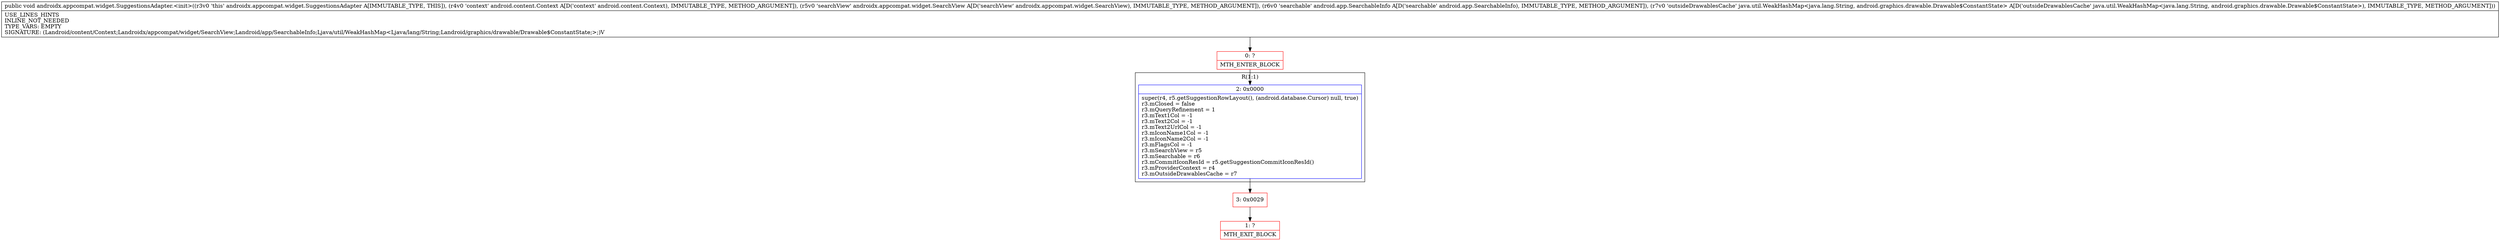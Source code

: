 digraph "CFG forandroidx.appcompat.widget.SuggestionsAdapter.\<init\>(Landroid\/content\/Context;Landroidx\/appcompat\/widget\/SearchView;Landroid\/app\/SearchableInfo;Ljava\/util\/WeakHashMap;)V" {
subgraph cluster_Region_959399262 {
label = "R(1:1)";
node [shape=record,color=blue];
Node_2 [shape=record,label="{2\:\ 0x0000|super(r4, r5.getSuggestionRowLayout(), (android.database.Cursor) null, true)\lr3.mClosed = false\lr3.mQueryRefinement = 1\lr3.mText1Col = \-1\lr3.mText2Col = \-1\lr3.mText2UrlCol = \-1\lr3.mIconName1Col = \-1\lr3.mIconName2Col = \-1\lr3.mFlagsCol = \-1\lr3.mSearchView = r5\lr3.mSearchable = r6\lr3.mCommitIconResId = r5.getSuggestionCommitIconResId()\lr3.mProviderContext = r4\lr3.mOutsideDrawablesCache = r7\l}"];
}
Node_0 [shape=record,color=red,label="{0\:\ ?|MTH_ENTER_BLOCK\l}"];
Node_3 [shape=record,color=red,label="{3\:\ 0x0029}"];
Node_1 [shape=record,color=red,label="{1\:\ ?|MTH_EXIT_BLOCK\l}"];
MethodNode[shape=record,label="{public void androidx.appcompat.widget.SuggestionsAdapter.\<init\>((r3v0 'this' androidx.appcompat.widget.SuggestionsAdapter A[IMMUTABLE_TYPE, THIS]), (r4v0 'context' android.content.Context A[D('context' android.content.Context), IMMUTABLE_TYPE, METHOD_ARGUMENT]), (r5v0 'searchView' androidx.appcompat.widget.SearchView A[D('searchView' androidx.appcompat.widget.SearchView), IMMUTABLE_TYPE, METHOD_ARGUMENT]), (r6v0 'searchable' android.app.SearchableInfo A[D('searchable' android.app.SearchableInfo), IMMUTABLE_TYPE, METHOD_ARGUMENT]), (r7v0 'outsideDrawablesCache' java.util.WeakHashMap\<java.lang.String, android.graphics.drawable.Drawable$ConstantState\> A[D('outsideDrawablesCache' java.util.WeakHashMap\<java.lang.String, android.graphics.drawable.Drawable$ConstantState\>), IMMUTABLE_TYPE, METHOD_ARGUMENT]))  | USE_LINES_HINTS\lINLINE_NOT_NEEDED\lTYPE_VARS: EMPTY\lSIGNATURE: (Landroid\/content\/Context;Landroidx\/appcompat\/widget\/SearchView;Landroid\/app\/SearchableInfo;Ljava\/util\/WeakHashMap\<Ljava\/lang\/String;Landroid\/graphics\/drawable\/Drawable$ConstantState;\>;)V\l}"];
MethodNode -> Node_0;Node_2 -> Node_3;
Node_0 -> Node_2;
Node_3 -> Node_1;
}

